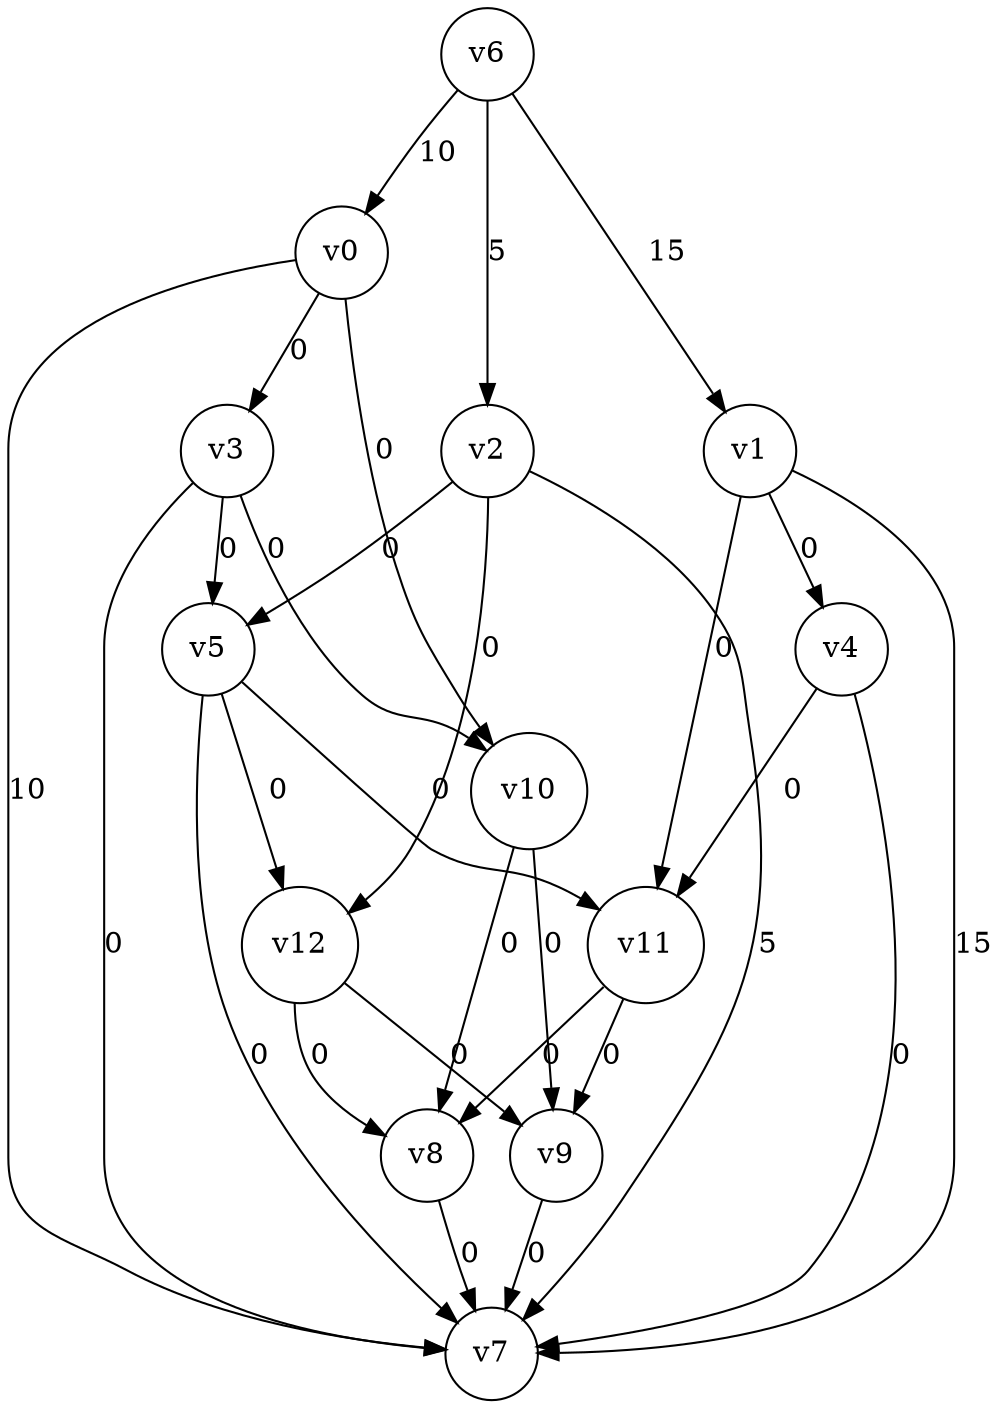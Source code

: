 digraph
{
	node [shape=circle, label="v0"] 0;
	node [shape=circle, label="v1"] 1;
	node [shape=circle, label="v2"] 2;
	node [shape=circle, label="v3"] 3;
	node [shape=circle, label="v4"] 4;
	node [shape=circle, label="v5"] 5;
	node [shape=circle, label="v6"] 6;
	node [shape=circle, label="v7"] 7;
	node [shape=circle, label="v8"] 8;
	node [shape=circle, label="v9"] 9;
	node [shape=circle, label="v10"] 10;
	node [shape=circle, label="v11"] 11;
	node [shape=circle, label="v12"] 12;
	0 -> 3 [label="0"]
	0 -> 7 [label="10"]
	0 -> 10 [label="0"]
	1 -> 4 [label="0"]
	1 -> 7 [label="15"]
	1 -> 11 [label="0"]
	2 -> 5 [label="0"]
	2 -> 7 [label="5"]
	2 -> 12 [label="0"]
	3 -> 5 [label="0"]
	3 -> 7 [label="0"]
	3 -> 10 [label="0"]
	4 -> 7 [label="0"]
	4 -> 11 [label="0"]
	5 -> 7 [label="0"]
	5 -> 11 [label="0"]
	5 -> 12 [label="0"]
	6 -> 0 [label="10"]
	6 -> 1 [label="15"]
	6 -> 2 [label="5"]
	8 -> 7 [label="0"]
	9 -> 7 [label="0"]
	10 -> 8 [label="0"]
	10 -> 9 [label="0"]
	11 -> 8 [label="0"]
	11 -> 9 [label="0"]
	12 -> 8 [label="0"]
	12 -> 9 [label="0"]
}

